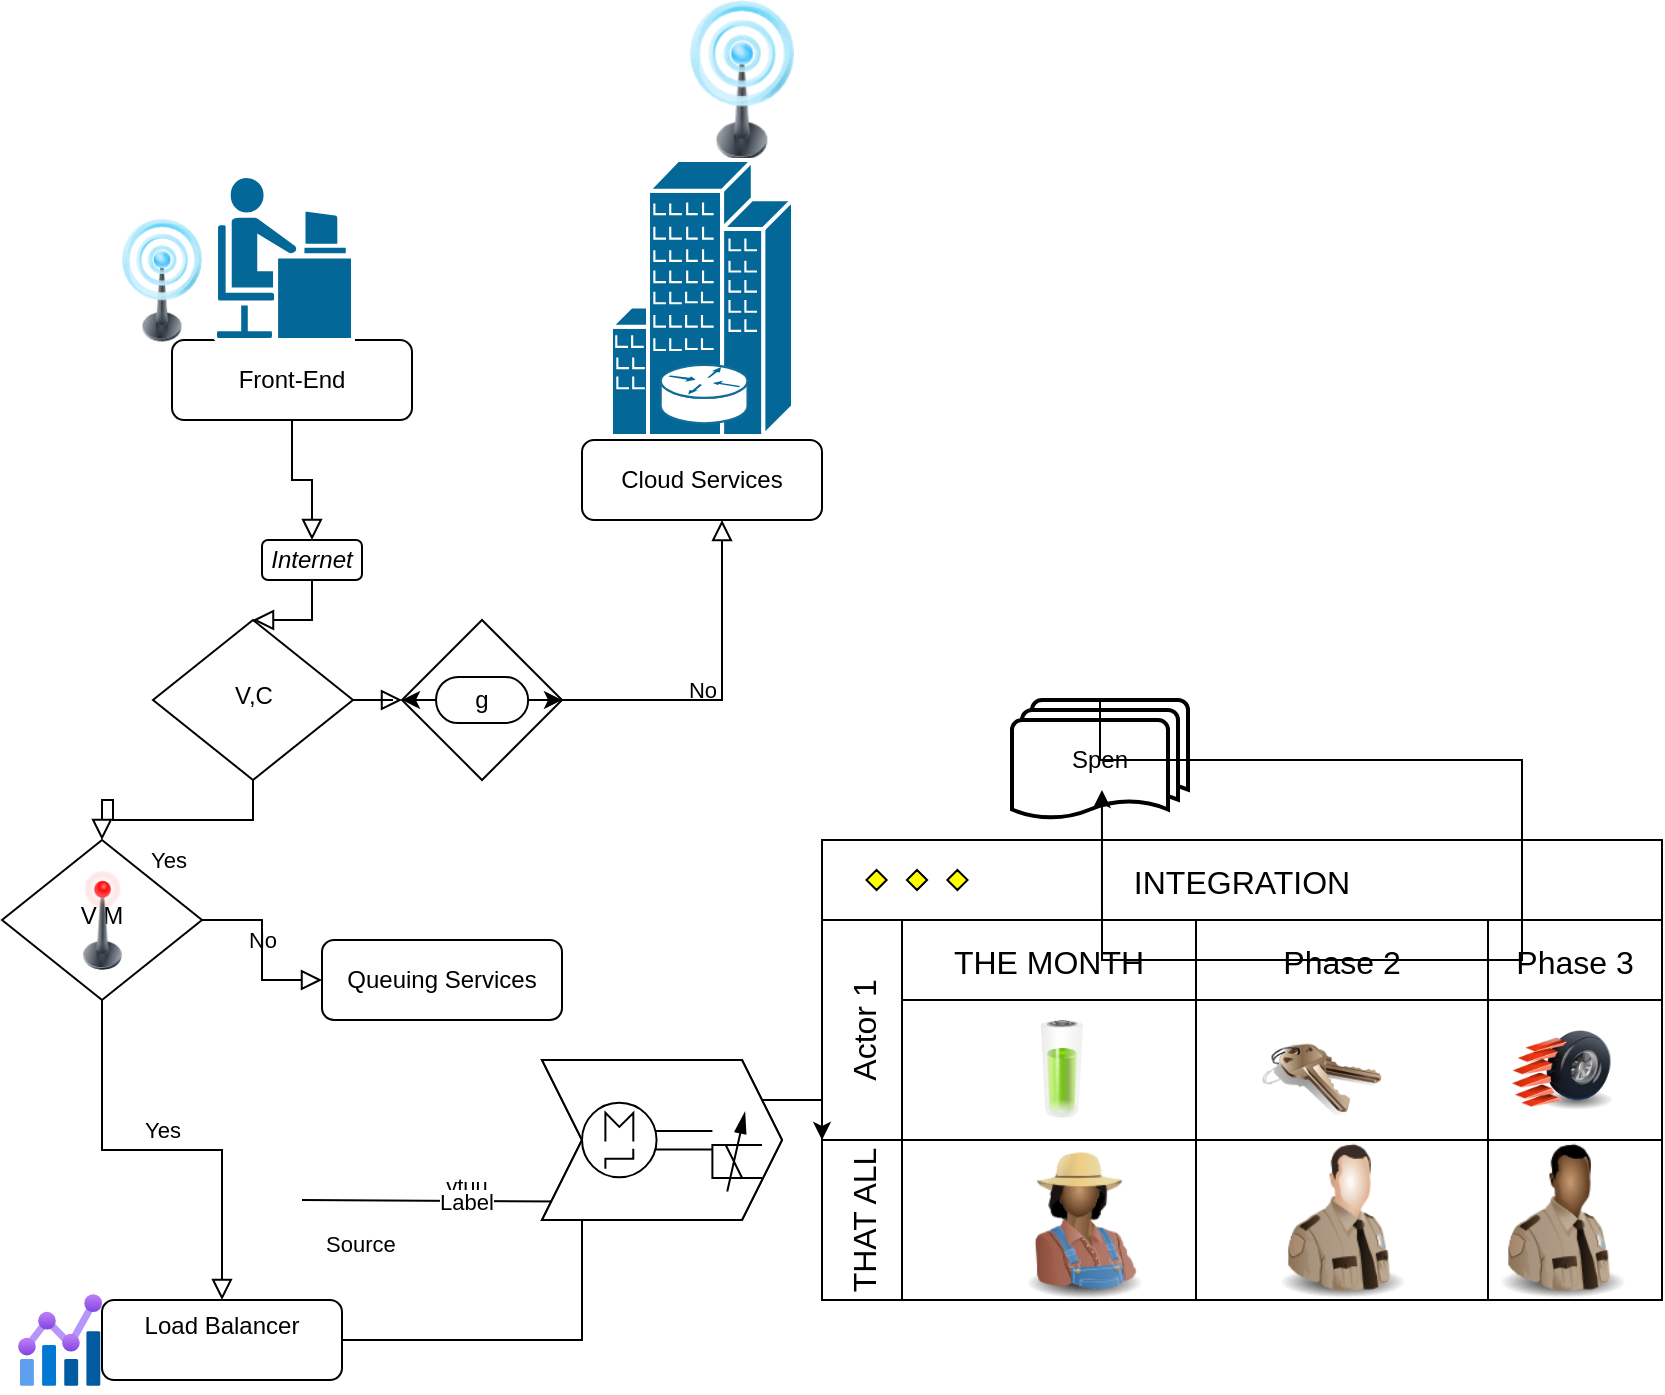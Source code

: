 <mxfile version="24.4.8" type="github">
  <diagram id="C5RBs43oDa-KdzZeNtuy" name="Page-1">
    <mxGraphModel dx="1390" dy="1877" grid="1" gridSize="10" guides="1" tooltips="1" connect="1" arrows="1" fold="1" page="1" pageScale="1" pageWidth="827" pageHeight="1169" math="0" shadow="0">
      <root>
        <mxCell id="WIyWlLk6GJQsqaUBKTNV-0" />
        <mxCell id="WIyWlLk6GJQsqaUBKTNV-1" parent="WIyWlLk6GJQsqaUBKTNV-0" />
        <mxCell id="WIyWlLk6GJQsqaUBKTNV-2" value="" style="rounded=0;html=1;jettySize=auto;orthogonalLoop=1;fontSize=11;endArrow=block;endFill=0;endSize=8;strokeWidth=1;shadow=0;labelBackgroundColor=none;edgeStyle=orthogonalEdgeStyle;" parent="WIyWlLk6GJQsqaUBKTNV-1" source="cN8vLHwPZhZ4Xk_SkVCp-0" target="WIyWlLk6GJQsqaUBKTNV-6" edge="1">
          <mxGeometry relative="1" as="geometry" />
        </mxCell>
        <mxCell id="WIyWlLk6GJQsqaUBKTNV-3" value="Front-End" style="rounded=1;whiteSpace=wrap;html=1;fontSize=12;glass=0;strokeWidth=1;shadow=0;" parent="WIyWlLk6GJQsqaUBKTNV-1" vertex="1">
          <mxGeometry x="165" y="30" width="120" height="40" as="geometry" />
        </mxCell>
        <mxCell id="WIyWlLk6GJQsqaUBKTNV-4" value="Yes" style="rounded=0;html=1;jettySize=auto;orthogonalLoop=1;fontSize=11;endArrow=block;endFill=0;endSize=8;strokeWidth=1;shadow=0;labelBackgroundColor=none;edgeStyle=orthogonalEdgeStyle;" parent="WIyWlLk6GJQsqaUBKTNV-1" source="WIyWlLk6GJQsqaUBKTNV-6" target="WIyWlLk6GJQsqaUBKTNV-10" edge="1">
          <mxGeometry y="20" relative="1" as="geometry">
            <mxPoint as="offset" />
          </mxGeometry>
        </mxCell>
        <mxCell id="WIyWlLk6GJQsqaUBKTNV-5" value="No" style="edgeStyle=orthogonalEdgeStyle;rounded=0;html=1;jettySize=auto;orthogonalLoop=1;fontSize=11;endArrow=block;endFill=0;endSize=8;strokeWidth=1;shadow=0;labelBackgroundColor=none;" parent="WIyWlLk6GJQsqaUBKTNV-1" source="36a9kYMfMAS5ei_OKQ5W-0" target="WIyWlLk6GJQsqaUBKTNV-7" edge="1">
          <mxGeometry y="10" relative="1" as="geometry">
            <mxPoint as="offset" />
            <Array as="points">
              <mxPoint x="440" y="210" />
            </Array>
          </mxGeometry>
        </mxCell>
        <mxCell id="WIyWlLk6GJQsqaUBKTNV-6" value="V,C" style="rhombus;whiteSpace=wrap;html=1;shadow=0;fontFamily=Helvetica;fontSize=12;align=center;strokeWidth=1;spacing=6;spacingTop=-4;" parent="WIyWlLk6GJQsqaUBKTNV-1" vertex="1">
          <mxGeometry x="155.5" y="170" width="100" height="80" as="geometry" />
        </mxCell>
        <mxCell id="WIyWlLk6GJQsqaUBKTNV-7" value="Cloud Services" style="rounded=1;whiteSpace=wrap;html=1;fontSize=12;glass=0;strokeWidth=1;shadow=0;" parent="WIyWlLk6GJQsqaUBKTNV-1" vertex="1">
          <mxGeometry x="370" y="80" width="120" height="40" as="geometry" />
        </mxCell>
        <mxCell id="WIyWlLk6GJQsqaUBKTNV-8" value="No" style="rounded=0;html=1;jettySize=auto;orthogonalLoop=1;fontSize=11;endArrow=block;endFill=0;endSize=8;strokeWidth=1;shadow=0;labelBackgroundColor=none;edgeStyle=orthogonalEdgeStyle;" parent="WIyWlLk6GJQsqaUBKTNV-1" source="WIyWlLk6GJQsqaUBKTNV-10" target="WIyWlLk6GJQsqaUBKTNV-11" edge="1">
          <mxGeometry x="0.333" y="20" relative="1" as="geometry">
            <mxPoint as="offset" />
          </mxGeometry>
        </mxCell>
        <mxCell id="WIyWlLk6GJQsqaUBKTNV-9" value="Yes" style="edgeStyle=orthogonalEdgeStyle;rounded=0;html=1;jettySize=auto;orthogonalLoop=1;fontSize=11;endArrow=block;endFill=0;endSize=8;strokeWidth=1;shadow=0;labelBackgroundColor=none;" parent="WIyWlLk6GJQsqaUBKTNV-1" source="WIyWlLk6GJQsqaUBKTNV-10" target="WIyWlLk6GJQsqaUBKTNV-12" edge="1">
          <mxGeometry y="10" relative="1" as="geometry">
            <mxPoint as="offset" />
          </mxGeometry>
        </mxCell>
        <mxCell id="WIyWlLk6GJQsqaUBKTNV-10" value="V M" style="rhombus;whiteSpace=wrap;html=1;shadow=0;fontFamily=Helvetica;fontSize=12;align=center;strokeWidth=1;spacing=6;spacingTop=-4;" parent="WIyWlLk6GJQsqaUBKTNV-1" vertex="1">
          <mxGeometry x="80" y="280" width="100" height="80" as="geometry" />
        </mxCell>
        <mxCell id="WIyWlLk6GJQsqaUBKTNV-11" value="Queuing Services" style="rounded=1;whiteSpace=wrap;html=1;fontSize=12;glass=0;strokeWidth=1;shadow=0;" parent="WIyWlLk6GJQsqaUBKTNV-1" vertex="1">
          <mxGeometry x="240" y="330" width="120" height="40" as="geometry" />
        </mxCell>
        <mxCell id="K9lmm6ITHRkYkjCh9aoi-13" style="edgeStyle=orthogonalEdgeStyle;rounded=0;orthogonalLoop=1;jettySize=auto;html=1;exitX=1;exitY=0.5;exitDx=0;exitDy=0;entryX=0;entryY=0;entryDx=0;entryDy=0;entryPerimeter=0;" parent="WIyWlLk6GJQsqaUBKTNV-1" source="WIyWlLk6GJQsqaUBKTNV-12" target="K9lmm6ITHRkYkjCh9aoi-9" edge="1">
          <mxGeometry relative="1" as="geometry">
            <mxPoint x="370" y="520" as="targetPoint" />
            <mxPoint x="200" y="630" as="sourcePoint" />
          </mxGeometry>
        </mxCell>
        <mxCell id="WIyWlLk6GJQsqaUBKTNV-12" value="Load Balancer&lt;div&gt;&lt;br&gt;&lt;/div&gt;" style="rounded=1;whiteSpace=wrap;html=1;fontSize=12;glass=0;strokeWidth=1;shadow=0;" parent="WIyWlLk6GJQsqaUBKTNV-1" vertex="1">
          <mxGeometry x="130" y="510" width="120" height="40" as="geometry" />
        </mxCell>
        <mxCell id="K9lmm6ITHRkYkjCh9aoi-0" value="INTEGRATION" style="shape=table;childLayout=tableLayout;startSize=40;collapsible=0;recursiveResize=0;expand=0;fontSize=16;" parent="WIyWlLk6GJQsqaUBKTNV-1" vertex="1">
          <mxGeometry x="490" y="280" width="420" height="230" as="geometry" />
        </mxCell>
        <mxCell id="K9lmm6ITHRkYkjCh9aoi-1" value="Actor 1" style="shape=tableRow;horizontal=0;swimlaneHead=0;swimlaneBody=0;top=0;left=0;strokeColor=inherit;bottom=0;right=0;dropTarget=0;fontStyle=0;fillColor=none;points=[[0,0.5],[1,0.5]];portConstraint=eastwest;startSize=40;collapsible=0;recursiveResize=0;expand=0;fontSize=16;" parent="K9lmm6ITHRkYkjCh9aoi-0" vertex="1">
          <mxGeometry y="40" width="420" height="110" as="geometry" />
        </mxCell>
        <mxCell id="K9lmm6ITHRkYkjCh9aoi-2" value="THE MONTH" style="swimlane;swimlaneHead=0;swimlaneBody=0;fontStyle=0;strokeColor=inherit;connectable=0;fillColor=none;startSize=40;collapsible=0;recursiveResize=0;expand=0;fontSize=16;" parent="K9lmm6ITHRkYkjCh9aoi-1" vertex="1">
          <mxGeometry x="40" width="147" height="110" as="geometry">
            <mxRectangle width="147" height="110" as="alternateBounds" />
          </mxGeometry>
        </mxCell>
        <mxCell id="G1_ArWrjhfc6JRguIi_L-3" value="" style="image;html=1;image=img/lib/clip_art/general/Battery_75_128x128.png" parent="K9lmm6ITHRkYkjCh9aoi-2" vertex="1">
          <mxGeometry x="40" y="50" width="80" height="50" as="geometry" />
        </mxCell>
        <mxCell id="K9lmm6ITHRkYkjCh9aoi-3" value="Phase 2" style="swimlane;swimlaneHead=0;swimlaneBody=0;fontStyle=0;strokeColor=inherit;connectable=0;fillColor=none;startSize=40;collapsible=0;recursiveResize=0;expand=0;fontSize=16;" parent="K9lmm6ITHRkYkjCh9aoi-1" vertex="1">
          <mxGeometry x="187" width="146" height="110" as="geometry">
            <mxRectangle width="146" height="110" as="alternateBounds" />
          </mxGeometry>
        </mxCell>
        <mxCell id="G1_ArWrjhfc6JRguIi_L-4" value="" style="image;html=1;image=img/lib/clip_art/general/Keys_128x128.png" parent="K9lmm6ITHRkYkjCh9aoi-3" vertex="1">
          <mxGeometry x="33" y="40" width="60" height="80" as="geometry" />
        </mxCell>
        <mxCell id="K9lmm6ITHRkYkjCh9aoi-4" value="Phase 3" style="swimlane;swimlaneHead=0;swimlaneBody=0;fontStyle=0;strokeColor=inherit;connectable=0;fillColor=none;startSize=40;collapsible=0;recursiveResize=0;expand=0;fontSize=16;" parent="K9lmm6ITHRkYkjCh9aoi-1" vertex="1">
          <mxGeometry x="333" width="87" height="110" as="geometry">
            <mxRectangle width="87" height="110" as="alternateBounds" />
          </mxGeometry>
        </mxCell>
        <mxCell id="G1_ArWrjhfc6JRguIi_L-6" value="" style="image;html=1;image=img/lib/clip_art/general/Tire_128x128.png" parent="K9lmm6ITHRkYkjCh9aoi-4" vertex="1">
          <mxGeometry x="-3" y="55" width="80" height="40" as="geometry" />
        </mxCell>
        <mxCell id="K9lmm6ITHRkYkjCh9aoi-9" value="THAT ALL" style="shape=tableRow;horizontal=0;swimlaneHead=0;swimlaneBody=0;top=0;left=0;strokeColor=inherit;bottom=0;right=0;dropTarget=0;fontStyle=0;fillColor=none;points=[[0,0.5],[1,0.5]];portConstraint=eastwest;startSize=40;collapsible=0;recursiveResize=0;expand=0;fontSize=16;" parent="K9lmm6ITHRkYkjCh9aoi-0" vertex="1">
          <mxGeometry y="150" width="420" height="80" as="geometry" />
        </mxCell>
        <mxCell id="K9lmm6ITHRkYkjCh9aoi-10" value="" style="swimlane;swimlaneHead=0;swimlaneBody=0;fontStyle=0;connectable=0;strokeColor=inherit;fillColor=none;startSize=0;collapsible=0;recursiveResize=0;expand=0;fontSize=16;" parent="K9lmm6ITHRkYkjCh9aoi-9" vertex="1">
          <mxGeometry x="40" width="147" height="80" as="geometry">
            <mxRectangle width="147" height="80" as="alternateBounds" />
          </mxGeometry>
        </mxCell>
        <mxCell id="G1_ArWrjhfc6JRguIi_L-7" value="" style="image;html=1;image=img/lib/clip_art/people/Farmer_Woman_Black_128x128.png" parent="K9lmm6ITHRkYkjCh9aoi-10" vertex="1">
          <mxGeometry x="50" width="80" height="80" as="geometry" />
        </mxCell>
        <mxCell id="K9lmm6ITHRkYkjCh9aoi-11" value="" style="swimlane;swimlaneHead=0;swimlaneBody=0;fontStyle=0;connectable=0;strokeColor=inherit;fillColor=none;startSize=0;collapsible=0;recursiveResize=0;expand=0;fontSize=16;" parent="K9lmm6ITHRkYkjCh9aoi-9" vertex="1">
          <mxGeometry x="187" width="146" height="80" as="geometry">
            <mxRectangle width="146" height="80" as="alternateBounds" />
          </mxGeometry>
        </mxCell>
        <mxCell id="G1_ArWrjhfc6JRguIi_L-8" value="" style="image;html=1;image=img/lib/clip_art/people/Security_Man_128x128.png" parent="K9lmm6ITHRkYkjCh9aoi-11" vertex="1">
          <mxGeometry x="33" width="80" height="80" as="geometry" />
        </mxCell>
        <mxCell id="K9lmm6ITHRkYkjCh9aoi-12" value="" style="swimlane;swimlaneHead=0;swimlaneBody=0;fontStyle=0;connectable=0;strokeColor=inherit;fillColor=none;startSize=0;collapsible=0;recursiveResize=0;expand=0;fontSize=16;" parent="K9lmm6ITHRkYkjCh9aoi-9" vertex="1">
          <mxGeometry x="333" width="87" height="80" as="geometry">
            <mxRectangle width="87" height="80" as="alternateBounds" />
          </mxGeometry>
        </mxCell>
        <mxCell id="G1_ArWrjhfc6JRguIi_L-9" value="" style="image;html=1;image=img/lib/clip_art/people/Security_Man_Black_128x128.png" parent="K9lmm6ITHRkYkjCh9aoi-12" vertex="1">
          <mxGeometry x="-3" width="80" height="80" as="geometry" />
        </mxCell>
        <mxCell id="cN8vLHwPZhZ4Xk_SkVCp-4" value="ytuu&lt;div&gt;&lt;br&gt;&lt;/div&gt;" style="endArrow=classic;html=1;rounded=0;entryX=-0.015;entryY=0.258;entryDx=0;entryDy=0;entryPerimeter=0;" parent="WIyWlLk6GJQsqaUBKTNV-1" edge="1">
          <mxGeometry relative="1" as="geometry">
            <mxPoint x="230" y="460" as="sourcePoint" />
            <mxPoint x="393.7" y="460.96" as="targetPoint" />
          </mxGeometry>
        </mxCell>
        <mxCell id="cN8vLHwPZhZ4Xk_SkVCp-5" value="Label" style="edgeLabel;resizable=0;html=1;;align=center;verticalAlign=middle;" parent="cN8vLHwPZhZ4Xk_SkVCp-4" connectable="0" vertex="1">
          <mxGeometry relative="1" as="geometry" />
        </mxCell>
        <mxCell id="cN8vLHwPZhZ4Xk_SkVCp-6" value="Source" style="edgeLabel;resizable=0;html=1;;align=left;verticalAlign=bottom;" parent="cN8vLHwPZhZ4Xk_SkVCp-4" connectable="0" vertex="1">
          <mxGeometry x="-1" relative="1" as="geometry">
            <mxPoint x="10" y="30" as="offset" />
          </mxGeometry>
        </mxCell>
        <mxCell id="cN8vLHwPZhZ4Xk_SkVCp-7" value="Target" style="edgeLabel;resizable=0;html=1;;align=right;verticalAlign=bottom;" parent="cN8vLHwPZhZ4Xk_SkVCp-4" connectable="0" vertex="1">
          <mxGeometry x="1" relative="1" as="geometry" />
        </mxCell>
        <mxCell id="8sk5rrEN35wD6zuWlLkL-0" value="" style="rounded=0;html=1;jettySize=auto;orthogonalLoop=1;fontSize=11;endArrow=block;endFill=0;endSize=8;strokeWidth=1;shadow=0;labelBackgroundColor=none;edgeStyle=orthogonalEdgeStyle;" parent="WIyWlLk6GJQsqaUBKTNV-1" source="WIyWlLk6GJQsqaUBKTNV-3" target="cN8vLHwPZhZ4Xk_SkVCp-0" edge="1">
          <mxGeometry relative="1" as="geometry">
            <mxPoint x="235" y="110" as="sourcePoint" />
            <mxPoint x="220" y="170" as="targetPoint" />
          </mxGeometry>
        </mxCell>
        <mxCell id="cN8vLHwPZhZ4Xk_SkVCp-0" value="Internet" style="rounded=1;whiteSpace=wrap;html=1;fontStyle=2" parent="WIyWlLk6GJQsqaUBKTNV-1" vertex="1">
          <mxGeometry x="210" y="130" width="50" height="20" as="geometry" />
        </mxCell>
        <mxCell id="8sk5rrEN35wD6zuWlLkL-1" value="" style="edgeStyle=orthogonalEdgeStyle;rounded=0;html=1;jettySize=auto;orthogonalLoop=1;fontSize=11;endArrow=block;endFill=0;endSize=8;strokeWidth=1;shadow=0;labelBackgroundColor=none;" parent="WIyWlLk6GJQsqaUBKTNV-1" source="WIyWlLk6GJQsqaUBKTNV-6" target="36a9kYMfMAS5ei_OKQ5W-0" edge="1">
          <mxGeometry y="10" relative="1" as="geometry">
            <mxPoint as="offset" />
            <Array as="points" />
            <mxPoint x="250" y="210" as="sourcePoint" />
            <mxPoint x="410" y="90" as="targetPoint" />
          </mxGeometry>
        </mxCell>
        <mxCell id="36a9kYMfMAS5ei_OKQ5W-0" value="g" style="rhombus;whiteSpace=wrap;html=1;" parent="WIyWlLk6GJQsqaUBKTNV-1" vertex="1">
          <mxGeometry x="280" y="170" width="80" height="80" as="geometry" />
        </mxCell>
        <mxCell id="LERAnsDfblFJw3YjVmCZ-1" value="" style="shape=step;perimeter=stepPerimeter;whiteSpace=wrap;html=1;fixedSize=1;" parent="WIyWlLk6GJQsqaUBKTNV-1" vertex="1">
          <mxGeometry x="350" y="390" width="120" height="80" as="geometry" />
        </mxCell>
        <mxCell id="LERAnsDfblFJw3YjVmCZ-2" value="" style="shape=step;perimeter=stepPerimeter;whiteSpace=wrap;html=1;fixedSize=1;" parent="WIyWlLk6GJQsqaUBKTNV-1" vertex="1">
          <mxGeometry x="350" y="390" width="120" height="80" as="geometry" />
        </mxCell>
        <mxCell id="G1_ArWrjhfc6JRguIi_L-10" value="" style="image;html=1;image=img/lib/clip_art/telecommunication/Signal_tower_on_128x128.png" parent="WIyWlLk6GJQsqaUBKTNV-1" vertex="1">
          <mxGeometry x="410" y="-140" width="80" height="80" as="geometry" />
        </mxCell>
        <mxCell id="G1_ArWrjhfc6JRguIi_L-12" value="" style="image;html=1;image=img/lib/clip_art/telecommunication/Signal_tower_off_128x128.png" parent="WIyWlLk6GJQsqaUBKTNV-1" vertex="1">
          <mxGeometry x="90" y="295" width="80" height="50" as="geometry" />
        </mxCell>
        <mxCell id="G1_ArWrjhfc6JRguIi_L-13" value="Spen" style="strokeWidth=2;html=1;shape=mxgraph.flowchart.multi-document;whiteSpace=wrap;" parent="WIyWlLk6GJQsqaUBKTNV-1" vertex="1">
          <mxGeometry x="585" y="210" width="88" height="60" as="geometry" />
        </mxCell>
        <mxCell id="G1_ArWrjhfc6JRguIi_L-14" value="" style="verticalLabelPosition=bottom;verticalAlign=top;html=1;shape=mxgraph.flowchart.parallel_mode;pointerEvents=1" parent="WIyWlLk6GJQsqaUBKTNV-1" vertex="1">
          <mxGeometry x="490" y="280" width="95" height="40" as="geometry" />
        </mxCell>
        <mxCell id="G1_ArWrjhfc6JRguIi_L-18" value="" style="verticalLabelPosition=bottom;aspect=fixed;html=1;verticalAlign=top;fillColor=strokeColor;align=center;outlineConnect=0;shape=mxgraph.fluid_power.x10070;points=[[1,0.38,0],[1,0.5,0],[1,0.62,0]]" parent="WIyWlLk6GJQsqaUBKTNV-1" vertex="1">
          <mxGeometry x="370" y="411.36" width="65.2" height="37.28" as="geometry" />
        </mxCell>
        <mxCell id="G1_ArWrjhfc6JRguIi_L-19" value="" style="verticalLabelPosition=bottom;aspect=fixed;html=1;verticalAlign=top;fillColor=strokeColor;align=center;outlineConnect=0;shape=mxgraph.fluid_power.x10150;points=[[0,0.39,0],[0,0.605,0],[0,0.82,0]]" parent="WIyWlLk6GJQsqaUBKTNV-1" vertex="1">
          <mxGeometry x="435.2" y="417.38" width="24.8" height="38.4" as="geometry" />
        </mxCell>
        <mxCell id="G1_ArWrjhfc6JRguIi_L-21" style="edgeStyle=orthogonalEdgeStyle;rounded=0;orthogonalLoop=1;jettySize=auto;html=1;exitX=0;exitY=0.5;exitDx=0;exitDy=0;exitPerimeter=0;" parent="WIyWlLk6GJQsqaUBKTNV-1" source="G1_ArWrjhfc6JRguIi_L-20" edge="1">
          <mxGeometry relative="1" as="geometry">
            <mxPoint x="280" y="210" as="targetPoint" />
          </mxGeometry>
        </mxCell>
        <mxCell id="G1_ArWrjhfc6JRguIi_L-22" style="edgeStyle=orthogonalEdgeStyle;rounded=0;orthogonalLoop=1;jettySize=auto;html=1;exitX=1;exitY=0.5;exitDx=0;exitDy=0;exitPerimeter=0;entryX=1;entryY=0.5;entryDx=0;entryDy=0;" parent="WIyWlLk6GJQsqaUBKTNV-1" source="G1_ArWrjhfc6JRguIi_L-20" target="36a9kYMfMAS5ei_OKQ5W-0" edge="1">
          <mxGeometry relative="1" as="geometry" />
        </mxCell>
        <mxCell id="G1_ArWrjhfc6JRguIi_L-20" value="" style="verticalLabelPosition=bottom;aspect=fixed;html=1;verticalAlign=top;fillColor=strokeColor;align=center;outlineConnect=0;shape=mxgraph.fluid_power.x12370;points=[[0,0.5,0],[1,0.5,0]]" parent="WIyWlLk6GJQsqaUBKTNV-1" vertex="1">
          <mxGeometry x="285" y="198.45" width="70" height="23.1" as="geometry" />
        </mxCell>
        <mxCell id="G1_ArWrjhfc6JRguIi_L-23" value="" style="shape=mxgraph.cisco.routers.router_in_building;sketch=0;html=1;pointerEvents=1;dashed=0;fillColor=#036897;strokeColor=#ffffff;strokeWidth=2;verticalLabelPosition=bottom;verticalAlign=top;align=center;outlineConnect=0;" parent="WIyWlLk6GJQsqaUBKTNV-1" vertex="1">
          <mxGeometry x="384.5" y="-60" width="91" height="138" as="geometry" />
        </mxCell>
        <mxCell id="G1_ArWrjhfc6JRguIi_L-24" value="" style="shape=mxgraph.cisco.people.androgenous_person;sketch=0;html=1;pointerEvents=1;dashed=0;fillColor=#036897;strokeColor=#ffffff;strokeWidth=2;verticalLabelPosition=bottom;verticalAlign=top;align=center;outlineConnect=0;" parent="WIyWlLk6GJQsqaUBKTNV-1" vertex="1">
          <mxGeometry x="186.5" y="-52" width="69" height="82" as="geometry" />
        </mxCell>
        <mxCell id="G1_ArWrjhfc6JRguIi_L-25" value="" style="image;aspect=fixed;html=1;points=[];align=center;fontSize=12;image=img/lib/azure2/management_governance/Metrics.svg;" parent="WIyWlLk6GJQsqaUBKTNV-1" vertex="1">
          <mxGeometry x="88.06" y="503.97" width="41.94" height="52.07" as="geometry" />
        </mxCell>
        <mxCell id="G1_ArWrjhfc6JRguIi_L-26" value="" style="image;html=1;image=img/lib/clip_art/telecommunication/Signal_tower_on_128x128.png" parent="WIyWlLk6GJQsqaUBKTNV-1" vertex="1">
          <mxGeometry x="140" y="-40" width="40" height="80" as="geometry" />
        </mxCell>
        <mxCell id="cPyhhsT_Q8YuD4qYqS2C-0" style="edgeStyle=orthogonalEdgeStyle;rounded=0;orthogonalLoop=1;jettySize=auto;html=1;exitX=0.5;exitY=0;exitDx=0;exitDy=0;exitPerimeter=0;entryX=0.511;entryY=0.75;entryDx=0;entryDy=0;entryPerimeter=0;" parent="WIyWlLk6GJQsqaUBKTNV-1" source="G1_ArWrjhfc6JRguIi_L-13" target="G1_ArWrjhfc6JRguIi_L-13" edge="1">
          <mxGeometry relative="1" as="geometry">
            <Array as="points">
              <mxPoint x="776" y="240" />
              <mxPoint x="840" y="240" />
              <mxPoint x="840" y="340" />
              <mxPoint x="777" y="340" />
            </Array>
          </mxGeometry>
        </mxCell>
      </root>
    </mxGraphModel>
  </diagram>
</mxfile>
